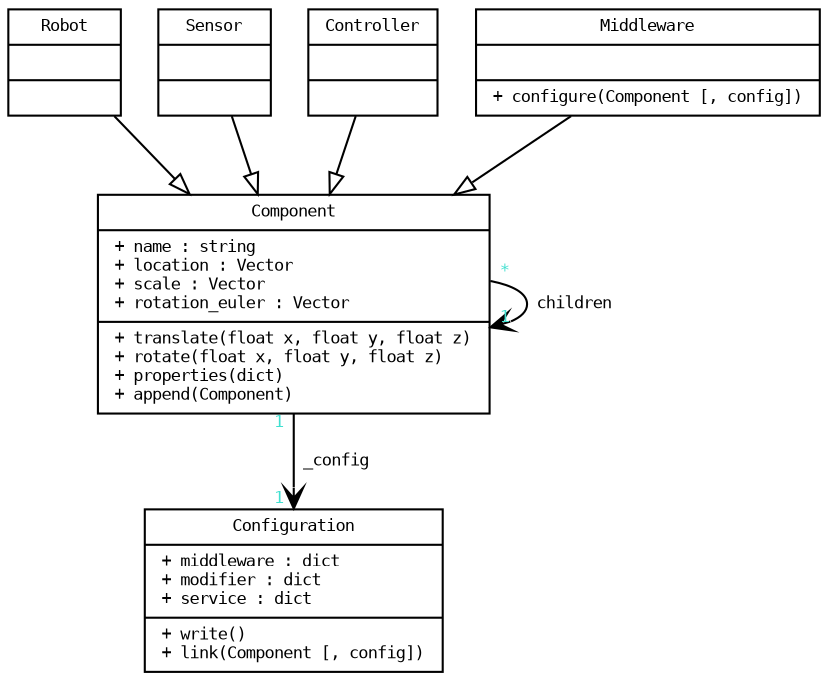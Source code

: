 digraph G {
  fontname = "DejaVu Sans Mono"
  fontsize = 8
  bgcolor = "transparent"

  node [
    fontname = "DejaVu Sans Mono"
    fontsize = 8
    shape = "record"
    fillcolor = "white"
    style = "filled"
  ]

  edge [
    fontname = "DejaVu Sans Mono"
    fontsize = 8
    color = "black"
    arrowhead = empty
  ]

  Configuration [
    label = "{Configuration|+ middleware : dict\l+ modifier : dict\l+ service : dict\l|+ write()\l+ link(Component [, config])\l}"
  ]
  Component [
    label="{Component|+ name : string\l+ location : Vector\l+ scale : Vector\l+ rotation_euler : Vector\l|+ translate(float x, float y, float z)\l+ rotate(float x, float y, float z)\l+ properties(dict)\l+ append(Component)\l}"
  ]
  Robot [
    label = "{Robot|\l|}"
  ]
  Sensor [
    label = "{Sensor|\l|}"
  ]
  Controller [
    label = "{Controller|\l|}"
  ]
  Middleware [
    label = "{Middleware|\l|+ configure(Component [, config])\l}"
  ]

  Robot -> Component
  Sensor -> Component
  Controller -> Component
  Middleware -> Component
  Component -> Configuration [arrowhead=open, arrowtail=diamond, 
    label=" _config ", headlabel=" 1 ", taillabel=" 1 ", labelfontcolor="turquoise"]
  Component -> Component [arrowhead=open, arrowtail=ediamond, 
    label=" children ", headlabel=" 1 ", taillabel=" * ", labelfontcolor="turquoise"]
  // http://www.graphviz.org/doc/info/attrs.html#k:arrowType
}

